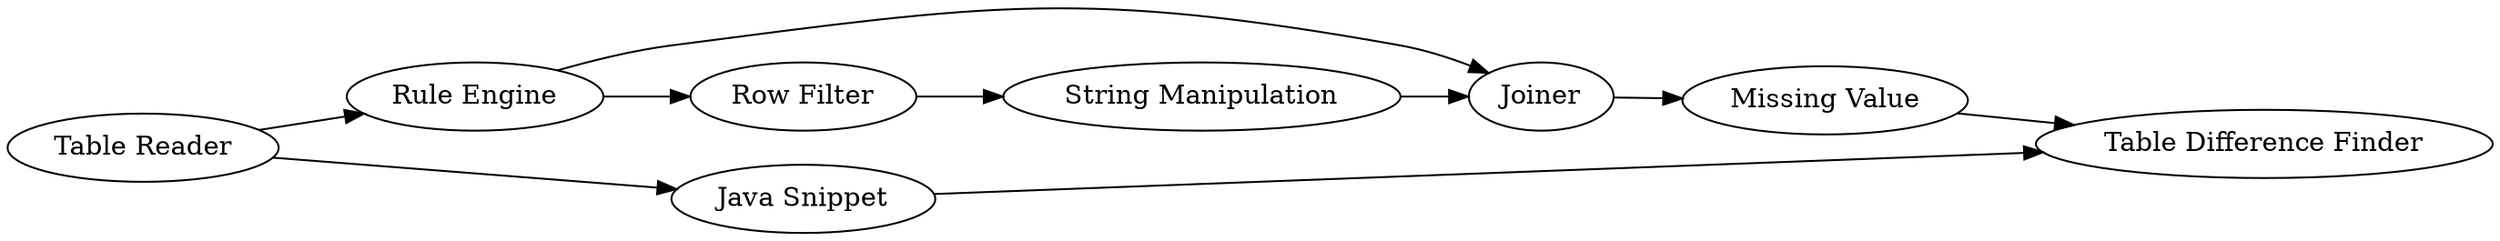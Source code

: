 digraph {
	75 -> 76
	77 -> 78
	76 -> 77
	79 -> 71
	79 -> 65
	71 -> 73
	65 -> 78
	71 -> 76
	73 -> 75
	79 [label="Table Reader"]
	71 [label="Rule Engine"]
	65 [label="Java Snippet"]
	76 [label=Joiner]
	77 [label="Missing Value"]
	73 [label="Row Filter"]
	75 [label="String Manipulation"]
	78 [label="Table Difference Finder"]
	rankdir=LR
}

